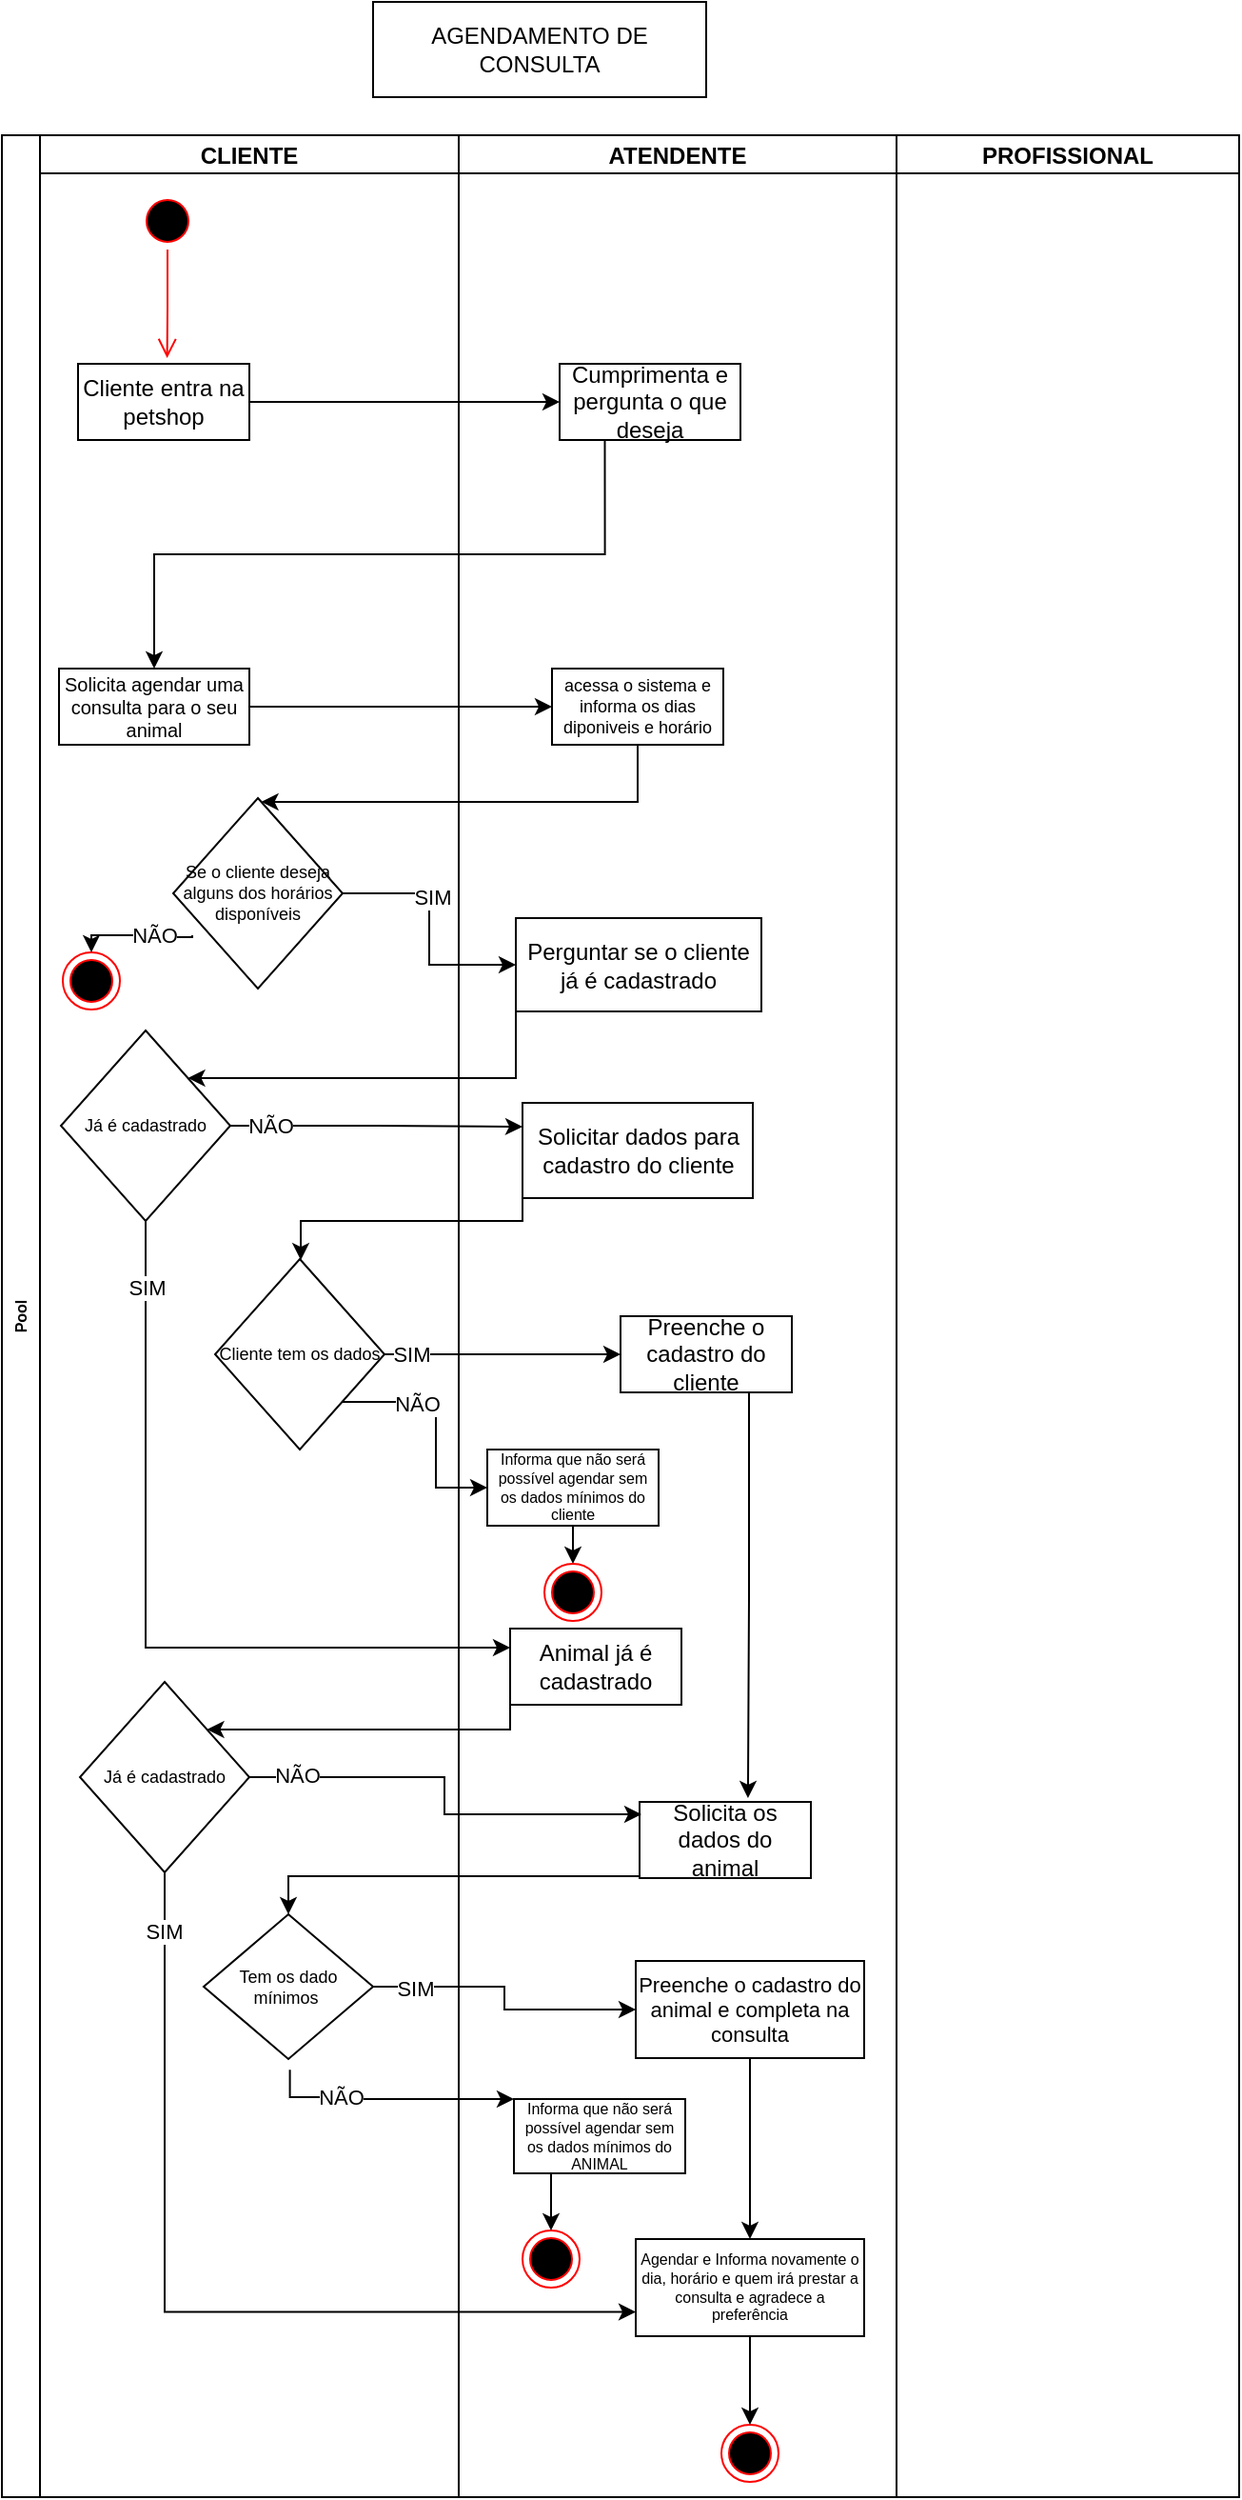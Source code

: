 <mxfile version="21.5.0" type="github">
  <diagram name="Página-1" id="BQv2h3TFub3lITAPNev2">
    <mxGraphModel dx="352" dy="181" grid="1" gridSize="10" guides="1" tooltips="1" connect="1" arrows="1" fold="1" page="1" pageScale="1" pageWidth="827" pageHeight="1169" math="0" shadow="0">
      <root>
        <mxCell id="0" />
        <mxCell id="1" parent="0" />
        <mxCell id="U5AN6EbYWZd2xF8no-8S-5" value="Pool" style="swimlane;childLayout=stackLayout;resizeParent=1;resizeParentMax=0;startSize=20;horizontal=0;horizontalStack=1;fontSize=8;" vertex="1" parent="1">
          <mxGeometry x="170" y="220" width="650" height="1240" as="geometry" />
        </mxCell>
        <mxCell id="U5AN6EbYWZd2xF8no-8S-6" value="CLIENTE" style="swimlane;startSize=20;" vertex="1" parent="U5AN6EbYWZd2xF8no-8S-5">
          <mxGeometry x="20" width="220" height="1240" as="geometry" />
        </mxCell>
        <mxCell id="U5AN6EbYWZd2xF8no-8S-9" value="" style="ellipse;html=1;shape=startState;fillColor=#000000;strokeColor=#ff0000;" vertex="1" parent="U5AN6EbYWZd2xF8no-8S-6">
          <mxGeometry x="52" y="30" width="30" height="30" as="geometry" />
        </mxCell>
        <mxCell id="U5AN6EbYWZd2xF8no-8S-10" value="" style="edgeStyle=orthogonalEdgeStyle;html=1;verticalAlign=bottom;endArrow=open;endSize=8;strokeColor=#ff0000;rounded=0;entryX=0.52;entryY=-0.075;entryDx=0;entryDy=0;entryPerimeter=0;" edge="1" source="U5AN6EbYWZd2xF8no-8S-9" parent="U5AN6EbYWZd2xF8no-8S-6" target="U5AN6EbYWZd2xF8no-8S-12">
          <mxGeometry relative="1" as="geometry">
            <mxPoint x="60" y="120" as="targetPoint" />
          </mxGeometry>
        </mxCell>
        <mxCell id="U5AN6EbYWZd2xF8no-8S-13" value="&lt;font style=&quot;vertical-align: inherit; font-size: 10px;&quot;&gt;&lt;font style=&quot;vertical-align: inherit; font-size: 10px;&quot;&gt;&lt;font style=&quot;vertical-align: inherit; font-size: 10px;&quot;&gt;&lt;font style=&quot;vertical-align: inherit; font-size: 10px;&quot;&gt;Solicita agendar uma consulta para o seu animal&lt;/font&gt;&lt;/font&gt;&lt;/font&gt;&lt;/font&gt;" style="html=1;whiteSpace=wrap;fontSize=10;" vertex="1" parent="U5AN6EbYWZd2xF8no-8S-6">
          <mxGeometry x="10" y="280" width="100" height="40" as="geometry" />
        </mxCell>
        <mxCell id="U5AN6EbYWZd2xF8no-8S-23" value="" style="ellipse;html=1;shape=endState;fillColor=#000000;strokeColor=#ff0000;" vertex="1" parent="U5AN6EbYWZd2xF8no-8S-6">
          <mxGeometry x="12" y="429" width="30" height="30" as="geometry" />
        </mxCell>
        <mxCell id="U5AN6EbYWZd2xF8no-8S-30" value="&lt;font style=&quot;vertical-align: inherit;&quot;&gt;&lt;font style=&quot;vertical-align: inherit;&quot;&gt;Cliente tem os dados&lt;/font&gt;&lt;/font&gt;" style="rhombus;whiteSpace=wrap;html=1;fontSize=9;" vertex="1" parent="U5AN6EbYWZd2xF8no-8S-6">
          <mxGeometry x="92" y="590" width="89" height="100" as="geometry" />
        </mxCell>
        <mxCell id="U5AN6EbYWZd2xF8no-8S-12" value="&lt;font style=&quot;vertical-align: inherit;&quot;&gt;&lt;font style=&quot;vertical-align: inherit;&quot;&gt;Cliente entra na petshop&lt;/font&gt;&lt;/font&gt;" style="html=1;whiteSpace=wrap;" vertex="1" parent="U5AN6EbYWZd2xF8no-8S-6">
          <mxGeometry x="20" y="120" width="90" height="40" as="geometry" />
        </mxCell>
        <mxCell id="U5AN6EbYWZd2xF8no-8S-62" value="&lt;font style=&quot;vertical-align: inherit;&quot;&gt;&lt;font style=&quot;vertical-align: inherit;&quot;&gt;Já é cadastrado&lt;/font&gt;&lt;/font&gt;" style="rhombus;whiteSpace=wrap;html=1;fontSize=9;" vertex="1" parent="U5AN6EbYWZd2xF8no-8S-6">
          <mxGeometry x="11" y="470" width="89" height="100" as="geometry" />
        </mxCell>
        <mxCell id="U5AN6EbYWZd2xF8no-8S-7" value="ATENDENTE" style="swimlane;startSize=20;" vertex="1" parent="U5AN6EbYWZd2xF8no-8S-5">
          <mxGeometry x="240" width="230" height="1240" as="geometry" />
        </mxCell>
        <mxCell id="U5AN6EbYWZd2xF8no-8S-11" value="&lt;font style=&quot;vertical-align: inherit;&quot;&gt;&lt;font style=&quot;vertical-align: inherit;&quot;&gt;&lt;font style=&quot;vertical-align: inherit;&quot;&gt;&lt;font style=&quot;vertical-align: inherit;&quot;&gt;Cumprimenta e pergunta o que deseja&lt;/font&gt;&lt;/font&gt;&lt;/font&gt;&lt;/font&gt;" style="html=1;whiteSpace=wrap;" vertex="1" parent="U5AN6EbYWZd2xF8no-8S-7">
          <mxGeometry x="53" y="120" width="95" height="40" as="geometry" />
        </mxCell>
        <mxCell id="U5AN6EbYWZd2xF8no-8S-14" value="&lt;font style=&quot;vertical-align: inherit; font-size: 9px;&quot;&gt;&lt;font style=&quot;vertical-align: inherit; font-size: 9px;&quot;&gt;&lt;font style=&quot;vertical-align: inherit; font-size: 9px;&quot;&gt;&lt;font style=&quot;vertical-align: inherit; font-size: 9px;&quot;&gt;acessa o sistema e informa os dias diponiveis e horário&lt;/font&gt;&lt;/font&gt;&lt;/font&gt;&lt;/font&gt;" style="html=1;whiteSpace=wrap;fontSize=9;" vertex="1" parent="U5AN6EbYWZd2xF8no-8S-7">
          <mxGeometry x="49" y="280" width="90" height="40" as="geometry" />
        </mxCell>
        <mxCell id="U5AN6EbYWZd2xF8no-8S-20" value="&lt;font style=&quot;vertical-align: inherit;&quot;&gt;&lt;font style=&quot;vertical-align: inherit;&quot;&gt;Preenche o cadastro do cliente&lt;/font&gt;&lt;/font&gt;" style="html=1;whiteSpace=wrap;" vertex="1" parent="U5AN6EbYWZd2xF8no-8S-7">
          <mxGeometry x="85" y="620" width="90" height="40" as="geometry" />
        </mxCell>
        <mxCell id="U5AN6EbYWZd2xF8no-8S-39" style="edgeStyle=orthogonalEdgeStyle;rounded=0;orthogonalLoop=1;jettySize=auto;html=1;exitX=0.5;exitY=1;exitDx=0;exitDy=0;entryX=0.5;entryY=0;entryDx=0;entryDy=0;" edge="1" parent="U5AN6EbYWZd2xF8no-8S-7" source="U5AN6EbYWZd2xF8no-8S-37" target="U5AN6EbYWZd2xF8no-8S-34">
          <mxGeometry relative="1" as="geometry" />
        </mxCell>
        <mxCell id="U5AN6EbYWZd2xF8no-8S-37" value="Informa que não será possível agendar sem os dados mínimos do cliente" style="html=1;whiteSpace=wrap;fontSize=8;" vertex="1" parent="U5AN6EbYWZd2xF8no-8S-7">
          <mxGeometry x="15" y="690" width="90" height="40" as="geometry" />
        </mxCell>
        <mxCell id="U5AN6EbYWZd2xF8no-8S-34" value="" style="ellipse;html=1;shape=endState;fillColor=#000000;strokeColor=#ff0000;" vertex="1" parent="U5AN6EbYWZd2xF8no-8S-7">
          <mxGeometry x="45" y="750" width="30" height="30" as="geometry" />
        </mxCell>
        <mxCell id="U5AN6EbYWZd2xF8no-8S-52" style="edgeStyle=orthogonalEdgeStyle;rounded=0;orthogonalLoop=1;jettySize=auto;html=1;entryX=0;entryY=0.5;entryDx=0;entryDy=0;" edge="1" parent="U5AN6EbYWZd2xF8no-8S-7" source="U5AN6EbYWZd2xF8no-8S-42" target="U5AN6EbYWZd2xF8no-8S-49">
          <mxGeometry relative="1" as="geometry" />
        </mxCell>
        <mxCell id="U5AN6EbYWZd2xF8no-8S-56" value="SIM" style="edgeLabel;html=1;align=center;verticalAlign=middle;resizable=0;points=[];" vertex="1" connectable="0" parent="U5AN6EbYWZd2xF8no-8S-52">
          <mxGeometry x="-0.714" y="-1" relative="1" as="geometry">
            <mxPoint as="offset" />
          </mxGeometry>
        </mxCell>
        <mxCell id="U5AN6EbYWZd2xF8no-8S-42" value="Tem os dado mínimos&amp;nbsp;" style="rhombus;whiteSpace=wrap;html=1;fontSize=9;" vertex="1" parent="U5AN6EbYWZd2xF8no-8S-7">
          <mxGeometry x="-134" y="934" width="89" height="76" as="geometry" />
        </mxCell>
        <mxCell id="U5AN6EbYWZd2xF8no-8S-49" value="Preenche o cadastro do animal e completa na consulta" style="html=1;whiteSpace=wrap;fontSize=11;" vertex="1" parent="U5AN6EbYWZd2xF8no-8S-7">
          <mxGeometry x="93" y="958.5" width="120" height="51" as="geometry" />
        </mxCell>
        <mxCell id="U5AN6EbYWZd2xF8no-8S-58" value="" style="ellipse;html=1;shape=endState;fillColor=#000000;strokeColor=#ff0000;" vertex="1" parent="U5AN6EbYWZd2xF8no-8S-7">
          <mxGeometry x="138" y="1202" width="30" height="30" as="geometry" />
        </mxCell>
        <mxCell id="U5AN6EbYWZd2xF8no-8S-61" value="&lt;font style=&quot;vertical-align: inherit;&quot;&gt;&lt;font style=&quot;vertical-align: inherit;&quot;&gt;&lt;font style=&quot;vertical-align: inherit;&quot;&gt;&lt;font style=&quot;vertical-align: inherit;&quot;&gt;Solicitar dados para cadastro do cliente&lt;/font&gt;&lt;/font&gt;&lt;/font&gt;&lt;/font&gt;" style="html=1;whiteSpace=wrap;" vertex="1" parent="U5AN6EbYWZd2xF8no-8S-7">
          <mxGeometry x="33.5" y="508" width="121" height="50" as="geometry" />
        </mxCell>
        <mxCell id="U5AN6EbYWZd2xF8no-8S-77" value="" style="ellipse;html=1;shape=endState;fillColor=#000000;strokeColor=#ff0000;" vertex="1" parent="U5AN6EbYWZd2xF8no-8S-7">
          <mxGeometry x="33.5" y="1100" width="30" height="30" as="geometry" />
        </mxCell>
        <mxCell id="U5AN6EbYWZd2xF8no-8S-8" value="PROFISSIONAL" style="swimlane;startSize=20;" vertex="1" parent="U5AN6EbYWZd2xF8no-8S-5">
          <mxGeometry x="470" width="180" height="1240" as="geometry" />
        </mxCell>
        <mxCell id="U5AN6EbYWZd2xF8no-8S-18" style="edgeStyle=orthogonalEdgeStyle;rounded=0;orthogonalLoop=1;jettySize=auto;html=1;exitX=0.25;exitY=1;exitDx=0;exitDy=0;entryX=0.5;entryY=0;entryDx=0;entryDy=0;" edge="1" parent="U5AN6EbYWZd2xF8no-8S-5" source="U5AN6EbYWZd2xF8no-8S-11" target="U5AN6EbYWZd2xF8no-8S-13">
          <mxGeometry relative="1" as="geometry" />
        </mxCell>
        <mxCell id="U5AN6EbYWZd2xF8no-8S-19" style="edgeStyle=orthogonalEdgeStyle;rounded=0;orthogonalLoop=1;jettySize=auto;html=1;" edge="1" parent="U5AN6EbYWZd2xF8no-8S-5" source="U5AN6EbYWZd2xF8no-8S-13" target="U5AN6EbYWZd2xF8no-8S-14">
          <mxGeometry relative="1" as="geometry" />
        </mxCell>
        <mxCell id="U5AN6EbYWZd2xF8no-8S-28" style="edgeStyle=orthogonalEdgeStyle;rounded=0;orthogonalLoop=1;jettySize=auto;html=1;entryX=0.5;entryY=0;entryDx=0;entryDy=0;" edge="1" parent="U5AN6EbYWZd2xF8no-8S-5" target="U5AN6EbYWZd2xF8no-8S-23">
          <mxGeometry relative="1" as="geometry">
            <mxPoint x="100" y="420" as="sourcePoint" />
            <Array as="points">
              <mxPoint x="100" y="421" />
              <mxPoint x="80" y="421" />
              <mxPoint x="80" y="420" />
              <mxPoint x="47" y="420" />
            </Array>
          </mxGeometry>
        </mxCell>
        <mxCell id="U5AN6EbYWZd2xF8no-8S-29" value="&lt;font style=&quot;vertical-align: inherit;&quot;&gt;&lt;font style=&quot;vertical-align: inherit;&quot;&gt;NÃO&lt;/font&gt;&lt;/font&gt;" style="edgeLabel;html=1;align=center;verticalAlign=middle;resizable=0;points=[];" vertex="1" connectable="0" parent="U5AN6EbYWZd2xF8no-8S-28">
          <mxGeometry x="-0.306" relative="1" as="geometry">
            <mxPoint as="offset" />
          </mxGeometry>
        </mxCell>
        <mxCell id="U5AN6EbYWZd2xF8no-8S-32" style="edgeStyle=orthogonalEdgeStyle;rounded=0;orthogonalLoop=1;jettySize=auto;html=1;entryX=0;entryY=0.5;entryDx=0;entryDy=0;" edge="1" parent="U5AN6EbYWZd2xF8no-8S-5" source="U5AN6EbYWZd2xF8no-8S-30" target="U5AN6EbYWZd2xF8no-8S-20">
          <mxGeometry relative="1" as="geometry" />
        </mxCell>
        <mxCell id="U5AN6EbYWZd2xF8no-8S-33" value="&lt;font style=&quot;vertical-align: inherit;&quot;&gt;&lt;font style=&quot;vertical-align: inherit;&quot;&gt;SIM&lt;/font&gt;&lt;/font&gt;" style="edgeLabel;html=1;align=center;verticalAlign=middle;resizable=0;points=[];" vertex="1" connectable="0" parent="U5AN6EbYWZd2xF8no-8S-32">
          <mxGeometry x="-0.771" relative="1" as="geometry">
            <mxPoint as="offset" />
          </mxGeometry>
        </mxCell>
        <mxCell id="U5AN6EbYWZd2xF8no-8S-38" style="edgeStyle=orthogonalEdgeStyle;rounded=0;orthogonalLoop=1;jettySize=auto;html=1;exitX=1;exitY=1;exitDx=0;exitDy=0;" edge="1" parent="U5AN6EbYWZd2xF8no-8S-5" source="U5AN6EbYWZd2xF8no-8S-30" target="U5AN6EbYWZd2xF8no-8S-37">
          <mxGeometry relative="1" as="geometry" />
        </mxCell>
        <mxCell id="U5AN6EbYWZd2xF8no-8S-40" value="NÃO" style="edgeLabel;html=1;align=center;verticalAlign=middle;resizable=0;points=[];" vertex="1" connectable="0" parent="U5AN6EbYWZd2xF8no-8S-38">
          <mxGeometry x="-0.358" y="-1" relative="1" as="geometry">
            <mxPoint as="offset" />
          </mxGeometry>
        </mxCell>
        <mxCell id="U5AN6EbYWZd2xF8no-8S-17" style="edgeStyle=orthogonalEdgeStyle;rounded=0;orthogonalLoop=1;jettySize=auto;html=1;" edge="1" parent="U5AN6EbYWZd2xF8no-8S-5" source="U5AN6EbYWZd2xF8no-8S-12" target="U5AN6EbYWZd2xF8no-8S-11">
          <mxGeometry relative="1" as="geometry" />
        </mxCell>
        <mxCell id="U5AN6EbYWZd2xF8no-8S-64" style="edgeStyle=orthogonalEdgeStyle;rounded=0;orthogonalLoop=1;jettySize=auto;html=1;entryX=0;entryY=0.25;entryDx=0;entryDy=0;" edge="1" parent="U5AN6EbYWZd2xF8no-8S-5" source="U5AN6EbYWZd2xF8no-8S-62" target="U5AN6EbYWZd2xF8no-8S-61">
          <mxGeometry relative="1" as="geometry" />
        </mxCell>
        <mxCell id="U5AN6EbYWZd2xF8no-8S-65" value="NÃO" style="edgeLabel;html=1;align=center;verticalAlign=middle;resizable=0;points=[];" vertex="1" connectable="0" parent="U5AN6EbYWZd2xF8no-8S-64">
          <mxGeometry x="-0.726" relative="1" as="geometry">
            <mxPoint as="offset" />
          </mxGeometry>
        </mxCell>
        <mxCell id="U5AN6EbYWZd2xF8no-8S-66" style="edgeStyle=orthogonalEdgeStyle;rounded=0;orthogonalLoop=1;jettySize=auto;html=1;exitX=0;exitY=1;exitDx=0;exitDy=0;" edge="1" parent="U5AN6EbYWZd2xF8no-8S-5" source="U5AN6EbYWZd2xF8no-8S-61" target="U5AN6EbYWZd2xF8no-8S-30">
          <mxGeometry relative="1" as="geometry">
            <Array as="points">
              <mxPoint x="274" y="570" />
              <mxPoint x="157" y="570" />
            </Array>
          </mxGeometry>
        </mxCell>
        <mxCell id="U5AN6EbYWZd2xF8no-8S-63" style="edgeStyle=orthogonalEdgeStyle;rounded=0;orthogonalLoop=1;jettySize=auto;html=1;exitX=0;exitY=1;exitDx=0;exitDy=0;entryX=1;entryY=0;entryDx=0;entryDy=0;" edge="1" parent="1" source="U5AN6EbYWZd2xF8no-8S-31" target="U5AN6EbYWZd2xF8no-8S-62">
          <mxGeometry relative="1" as="geometry">
            <Array as="points">
              <mxPoint x="440" y="715" />
            </Array>
          </mxGeometry>
        </mxCell>
        <mxCell id="U5AN6EbYWZd2xF8no-8S-31" value="Perguntar se o cliente já é cadastrado" style="html=1;whiteSpace=wrap;" vertex="1" parent="1">
          <mxGeometry x="440" y="631" width="129" height="49" as="geometry" />
        </mxCell>
        <mxCell id="U5AN6EbYWZd2xF8no-8S-48" style="edgeStyle=orthogonalEdgeStyle;rounded=0;orthogonalLoop=1;jettySize=auto;html=1;exitX=0;exitY=1;exitDx=0;exitDy=0;entryX=0.5;entryY=0;entryDx=0;entryDy=0;" edge="1" parent="1" source="U5AN6EbYWZd2xF8no-8S-43" target="U5AN6EbYWZd2xF8no-8S-42">
          <mxGeometry relative="1" as="geometry">
            <Array as="points">
              <mxPoint x="505" y="1134" />
              <mxPoint x="321" y="1134" />
            </Array>
          </mxGeometry>
        </mxCell>
        <mxCell id="U5AN6EbYWZd2xF8no-8S-43" value="Solicita os dados do animal" style="html=1;whiteSpace=wrap;" vertex="1" parent="1">
          <mxGeometry x="505" y="1095" width="90" height="40" as="geometry" />
        </mxCell>
        <mxCell id="U5AN6EbYWZd2xF8no-8S-44" style="edgeStyle=orthogonalEdgeStyle;rounded=0;orthogonalLoop=1;jettySize=auto;html=1;exitX=1;exitY=0.5;exitDx=0;exitDy=0;entryX=0;entryY=0.5;entryDx=0;entryDy=0;" edge="1" parent="1" source="U5AN6EbYWZd2xF8no-8S-15" target="U5AN6EbYWZd2xF8no-8S-31">
          <mxGeometry relative="1" as="geometry" />
        </mxCell>
        <mxCell id="U5AN6EbYWZd2xF8no-8S-45" value="SIM" style="edgeLabel;html=1;align=center;verticalAlign=middle;resizable=0;points=[];" vertex="1" connectable="0" parent="U5AN6EbYWZd2xF8no-8S-44">
          <mxGeometry x="-0.26" y="1" relative="1" as="geometry">
            <mxPoint as="offset" />
          </mxGeometry>
        </mxCell>
        <mxCell id="U5AN6EbYWZd2xF8no-8S-47" style="edgeStyle=orthogonalEdgeStyle;rounded=0;orthogonalLoop=1;jettySize=auto;html=1;exitX=0.75;exitY=1;exitDx=0;exitDy=0;entryX=0.633;entryY=-0.05;entryDx=0;entryDy=0;entryPerimeter=0;" edge="1" parent="1" source="U5AN6EbYWZd2xF8no-8S-20" target="U5AN6EbYWZd2xF8no-8S-43">
          <mxGeometry relative="1" as="geometry" />
        </mxCell>
        <mxCell id="U5AN6EbYWZd2xF8no-8S-59" style="edgeStyle=orthogonalEdgeStyle;rounded=0;orthogonalLoop=1;jettySize=auto;html=1;exitX=0.5;exitY=1;exitDx=0;exitDy=0;entryX=0.5;entryY=0;entryDx=0;entryDy=0;" edge="1" parent="1" source="U5AN6EbYWZd2xF8no-8S-53" target="U5AN6EbYWZd2xF8no-8S-58">
          <mxGeometry relative="1" as="geometry" />
        </mxCell>
        <mxCell id="U5AN6EbYWZd2xF8no-8S-53" value="Agendar e Informa novamente o dia, horário e quem irá prestar a consulta e agradece a preferência" style="html=1;whiteSpace=wrap;fontSize=8;" vertex="1" parent="1">
          <mxGeometry x="503" y="1324.5" width="120" height="51" as="geometry" />
        </mxCell>
        <mxCell id="U5AN6EbYWZd2xF8no-8S-54" style="edgeStyle=orthogonalEdgeStyle;rounded=0;orthogonalLoop=1;jettySize=auto;html=1;exitX=0.5;exitY=1;exitDx=0;exitDy=0;" edge="1" parent="1" source="U5AN6EbYWZd2xF8no-8S-49" target="U5AN6EbYWZd2xF8no-8S-53">
          <mxGeometry relative="1" as="geometry" />
        </mxCell>
        <mxCell id="U5AN6EbYWZd2xF8no-8S-60" value="AGENDAMENTO DE CONSULTA" style="html=1;whiteSpace=wrap;" vertex="1" parent="1">
          <mxGeometry x="365" y="150" width="175" height="50" as="geometry" />
        </mxCell>
        <mxCell id="U5AN6EbYWZd2xF8no-8S-15" value="&lt;font style=&quot;vertical-align: inherit;&quot;&gt;&lt;font style=&quot;vertical-align: inherit;&quot;&gt;Se o cliente deseja alguns dos horários disponíveis&lt;/font&gt;&lt;/font&gt;" style="rhombus;whiteSpace=wrap;html=1;fontSize=9;" vertex="1" parent="1">
          <mxGeometry x="260" y="568" width="89" height="100" as="geometry" />
        </mxCell>
        <mxCell id="U5AN6EbYWZd2xF8no-8S-16" value="" style="edgeStyle=orthogonalEdgeStyle;rounded=0;orthogonalLoop=1;jettySize=auto;html=1;" edge="1" parent="1" source="U5AN6EbYWZd2xF8no-8S-14" target="U5AN6EbYWZd2xF8no-8S-15">
          <mxGeometry relative="1" as="geometry">
            <Array as="points">
              <mxPoint x="504" y="570" />
              <mxPoint x="316" y="570" />
            </Array>
          </mxGeometry>
        </mxCell>
        <mxCell id="U5AN6EbYWZd2xF8no-8S-71" style="edgeStyle=orthogonalEdgeStyle;rounded=0;orthogonalLoop=1;jettySize=auto;html=1;exitX=0;exitY=1;exitDx=0;exitDy=0;entryX=1;entryY=0;entryDx=0;entryDy=0;" edge="1" parent="1" source="U5AN6EbYWZd2xF8no-8S-67" target="U5AN6EbYWZd2xF8no-8S-70">
          <mxGeometry relative="1" as="geometry">
            <Array as="points">
              <mxPoint x="437" y="1057" />
            </Array>
          </mxGeometry>
        </mxCell>
        <mxCell id="U5AN6EbYWZd2xF8no-8S-67" value="Animal já é cadastrado" style="html=1;whiteSpace=wrap;" vertex="1" parent="1">
          <mxGeometry x="437" y="1004" width="90" height="40" as="geometry" />
        </mxCell>
        <mxCell id="U5AN6EbYWZd2xF8no-8S-68" style="edgeStyle=orthogonalEdgeStyle;rounded=0;orthogonalLoop=1;jettySize=auto;html=1;entryX=0;entryY=0.25;entryDx=0;entryDy=0;" edge="1" parent="1" source="U5AN6EbYWZd2xF8no-8S-62" target="U5AN6EbYWZd2xF8no-8S-67">
          <mxGeometry relative="1" as="geometry">
            <Array as="points">
              <mxPoint x="246" y="1014" />
            </Array>
          </mxGeometry>
        </mxCell>
        <mxCell id="U5AN6EbYWZd2xF8no-8S-69" value="SIM" style="edgeLabel;html=1;align=center;verticalAlign=middle;resizable=0;points=[];" vertex="1" connectable="0" parent="U5AN6EbYWZd2xF8no-8S-68">
          <mxGeometry x="-0.832" relative="1" as="geometry">
            <mxPoint as="offset" />
          </mxGeometry>
        </mxCell>
        <mxCell id="U5AN6EbYWZd2xF8no-8S-72" style="edgeStyle=orthogonalEdgeStyle;rounded=0;orthogonalLoop=1;jettySize=auto;html=1;entryX=0.011;entryY=0.163;entryDx=0;entryDy=0;entryPerimeter=0;" edge="1" parent="1" source="U5AN6EbYWZd2xF8no-8S-70" target="U5AN6EbYWZd2xF8no-8S-43">
          <mxGeometry relative="1" as="geometry" />
        </mxCell>
        <mxCell id="U5AN6EbYWZd2xF8no-8S-73" value="NÃO" style="edgeLabel;html=1;align=center;verticalAlign=middle;resizable=0;points=[];" vertex="1" connectable="0" parent="U5AN6EbYWZd2xF8no-8S-72">
          <mxGeometry x="-0.783" y="1" relative="1" as="geometry">
            <mxPoint as="offset" />
          </mxGeometry>
        </mxCell>
        <mxCell id="U5AN6EbYWZd2xF8no-8S-75" style="edgeStyle=orthogonalEdgeStyle;rounded=0;orthogonalLoop=1;jettySize=auto;html=1;exitX=0.5;exitY=1;exitDx=0;exitDy=0;entryX=0;entryY=0.75;entryDx=0;entryDy=0;" edge="1" parent="1" source="U5AN6EbYWZd2xF8no-8S-70" target="U5AN6EbYWZd2xF8no-8S-53">
          <mxGeometry relative="1" as="geometry" />
        </mxCell>
        <mxCell id="U5AN6EbYWZd2xF8no-8S-76" value="SIM" style="edgeLabel;html=1;align=center;verticalAlign=middle;resizable=0;points=[];" vertex="1" connectable="0" parent="U5AN6EbYWZd2xF8no-8S-75">
          <mxGeometry x="-0.87" y="-1" relative="1" as="geometry">
            <mxPoint as="offset" />
          </mxGeometry>
        </mxCell>
        <mxCell id="U5AN6EbYWZd2xF8no-8S-70" value="&lt;font style=&quot;vertical-align: inherit;&quot;&gt;&lt;font style=&quot;vertical-align: inherit;&quot;&gt;Já é cadastrado&lt;/font&gt;&lt;/font&gt;" style="rhombus;whiteSpace=wrap;html=1;fontSize=9;" vertex="1" parent="1">
          <mxGeometry x="211" y="1032" width="89" height="100" as="geometry" />
        </mxCell>
        <mxCell id="U5AN6EbYWZd2xF8no-8S-80" style="edgeStyle=orthogonalEdgeStyle;rounded=0;orthogonalLoop=1;jettySize=auto;html=1;entryX=0.5;entryY=0;entryDx=0;entryDy=0;exitX=0.25;exitY=1;exitDx=0;exitDy=0;" edge="1" parent="1" source="U5AN6EbYWZd2xF8no-8S-79" target="U5AN6EbYWZd2xF8no-8S-77">
          <mxGeometry relative="1" as="geometry" />
        </mxCell>
        <mxCell id="U5AN6EbYWZd2xF8no-8S-79" value="Informa que não será possível agendar sem os dados mínimos do ANIMAL" style="html=1;whiteSpace=wrap;fontSize=8;" vertex="1" parent="1">
          <mxGeometry x="439" y="1251" width="90" height="39" as="geometry" />
        </mxCell>
        <mxCell id="U5AN6EbYWZd2xF8no-8S-55" style="edgeStyle=orthogonalEdgeStyle;rounded=0;orthogonalLoop=1;jettySize=auto;html=1;exitX=0.509;exitY=1.074;exitDx=0;exitDy=0;entryX=0;entryY=0;entryDx=0;entryDy=0;exitPerimeter=0;" edge="1" parent="1" source="U5AN6EbYWZd2xF8no-8S-42" target="U5AN6EbYWZd2xF8no-8S-79">
          <mxGeometry relative="1" as="geometry">
            <mxPoint x="320.5" y="1187.0" as="sourcePoint" />
            <mxPoint x="323.28" y="1295.31" as="targetPoint" />
            <Array as="points">
              <mxPoint x="321" y="1250" />
              <mxPoint x="355" y="1250" />
              <mxPoint x="355" y="1251" />
            </Array>
          </mxGeometry>
        </mxCell>
        <mxCell id="U5AN6EbYWZd2xF8no-8S-57" value="NÃO" style="edgeLabel;html=1;align=center;verticalAlign=middle;resizable=0;points=[];" vertex="1" connectable="0" parent="U5AN6EbYWZd2xF8no-8S-55">
          <mxGeometry x="-0.391" relative="1" as="geometry">
            <mxPoint as="offset" />
          </mxGeometry>
        </mxCell>
      </root>
    </mxGraphModel>
  </diagram>
</mxfile>
